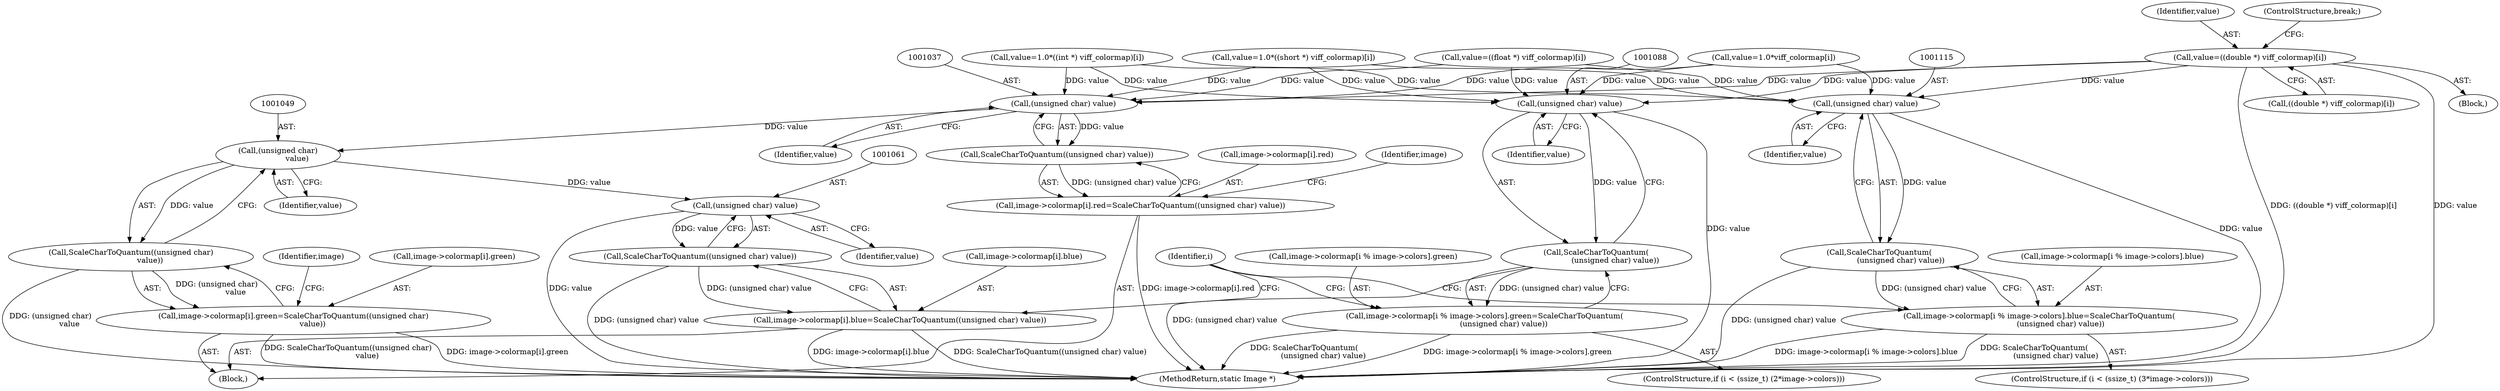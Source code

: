 digraph "0_ImageMagick_ca0c886abd6d3ef335eb74150cd23b89ebd17135@array" {
"1001001" [label="(Call,value=((double *) viff_colormap)[i])"];
"1001036" [label="(Call,(unsigned char) value)"];
"1001035" [label="(Call,ScaleCharToQuantum((unsigned char) value))"];
"1001027" [label="(Call,image->colormap[i].red=ScaleCharToQuantum((unsigned char) value))"];
"1001048" [label="(Call,(unsigned char)\n                value)"];
"1001047" [label="(Call,ScaleCharToQuantum((unsigned char)\n                value))"];
"1001039" [label="(Call,image->colormap[i].green=ScaleCharToQuantum((unsigned char)\n                value))"];
"1001060" [label="(Call,(unsigned char) value)"];
"1001059" [label="(Call,ScaleCharToQuantum((unsigned char) value))"];
"1001051" [label="(Call,image->colormap[i].blue=ScaleCharToQuantum((unsigned char) value))"];
"1001087" [label="(Call,(unsigned char) value)"];
"1001086" [label="(Call,ScaleCharToQuantum(\n                (unsigned char) value))"];
"1001074" [label="(Call,image->colormap[i % image->colors].green=ScaleCharToQuantum(\n                (unsigned char) value))"];
"1001114" [label="(Call,(unsigned char) value)"];
"1001113" [label="(Call,ScaleCharToQuantum(\n                  (unsigned char) value))"];
"1001101" [label="(Call,image->colormap[i % image->colors].blue=ScaleCharToQuantum(\n                  (unsigned char) value))"];
"1001027" [label="(Call,image->colormap[i].red=ScaleCharToQuantum((unsigned char) value))"];
"1001040" [label="(Call,image->colormap[i].green)"];
"1001064" [label="(ControlStructure,if (i < (ssize_t) (2*image->colors)))"];
"1001062" [label="(Identifier,value)"];
"1001052" [label="(Call,image->colormap[i].blue)"];
"1001035" [label="(Call,ScaleCharToQuantum((unsigned char) value))"];
"1001055" [label="(Identifier,image)"];
"1001086" [label="(Call,ScaleCharToQuantum(\n                (unsigned char) value))"];
"1001102" [label="(Call,image->colormap[i % image->colors].blue)"];
"1001028" [label="(Call,image->colormap[i].red)"];
"1001026" [label="(Block,)"];
"1001039" [label="(Call,image->colormap[i].green=ScaleCharToQuantum((unsigned char)\n                value))"];
"1000960" [label="(Identifier,i)"];
"1001050" [label="(Identifier,value)"];
"1001059" [label="(Call,ScaleCharToQuantum((unsigned char) value))"];
"1001075" [label="(Call,image->colormap[i % image->colors].green)"];
"1001002" [label="(Identifier,value)"];
"1001036" [label="(Call,(unsigned char) value)"];
"1002330" [label="(MethodReturn,static Image *)"];
"1001060" [label="(Call,(unsigned char) value)"];
"1001101" [label="(Call,image->colormap[i % image->colors].blue=ScaleCharToQuantum(\n                  (unsigned char) value))"];
"1001038" [label="(Identifier,value)"];
"1001047" [label="(Call,ScaleCharToQuantum((unsigned char)\n                value))"];
"1001051" [label="(Call,image->colormap[i].blue=ScaleCharToQuantum((unsigned char) value))"];
"1001113" [label="(Call,ScaleCharToQuantum(\n                  (unsigned char) value))"];
"1001001" [label="(Call,value=((double *) viff_colormap)[i])"];
"1001043" [label="(Identifier,image)"];
"1000968" [label="(Block,)"];
"1000981" [label="(Call,value=1.0*((int *) viff_colormap)[i])"];
"1001091" [label="(ControlStructure,if (i < (ssize_t) (3*image->colors)))"];
"1000970" [label="(Call,value=1.0*((short *) viff_colormap)[i])"];
"1001114" [label="(Call,(unsigned char) value)"];
"1001048" [label="(Call,(unsigned char)\n                value)"];
"1001010" [label="(Call,value=1.0*viff_colormap[i])"];
"1001008" [label="(ControlStructure,break;)"];
"1001087" [label="(Call,(unsigned char) value)"];
"1001003" [label="(Call,((double *) viff_colormap)[i])"];
"1000992" [label="(Call,value=((float *) viff_colormap)[i])"];
"1001089" [label="(Identifier,value)"];
"1001116" [label="(Identifier,value)"];
"1001074" [label="(Call,image->colormap[i % image->colors].green=ScaleCharToQuantum(\n                (unsigned char) value))"];
"1001001" -> "1000968"  [label="AST: "];
"1001001" -> "1001003"  [label="CFG: "];
"1001002" -> "1001001"  [label="AST: "];
"1001003" -> "1001001"  [label="AST: "];
"1001008" -> "1001001"  [label="CFG: "];
"1001001" -> "1002330"  [label="DDG: ((double *) viff_colormap)[i]"];
"1001001" -> "1002330"  [label="DDG: value"];
"1001001" -> "1001036"  [label="DDG: value"];
"1001001" -> "1001087"  [label="DDG: value"];
"1001001" -> "1001114"  [label="DDG: value"];
"1001036" -> "1001035"  [label="AST: "];
"1001036" -> "1001038"  [label="CFG: "];
"1001037" -> "1001036"  [label="AST: "];
"1001038" -> "1001036"  [label="AST: "];
"1001035" -> "1001036"  [label="CFG: "];
"1001036" -> "1001035"  [label="DDG: value"];
"1000992" -> "1001036"  [label="DDG: value"];
"1000981" -> "1001036"  [label="DDG: value"];
"1000970" -> "1001036"  [label="DDG: value"];
"1001010" -> "1001036"  [label="DDG: value"];
"1001036" -> "1001048"  [label="DDG: value"];
"1001035" -> "1001027"  [label="AST: "];
"1001027" -> "1001035"  [label="CFG: "];
"1001035" -> "1001027"  [label="DDG: (unsigned char) value"];
"1001027" -> "1001026"  [label="AST: "];
"1001028" -> "1001027"  [label="AST: "];
"1001043" -> "1001027"  [label="CFG: "];
"1001027" -> "1002330"  [label="DDG: image->colormap[i].red"];
"1001048" -> "1001047"  [label="AST: "];
"1001048" -> "1001050"  [label="CFG: "];
"1001049" -> "1001048"  [label="AST: "];
"1001050" -> "1001048"  [label="AST: "];
"1001047" -> "1001048"  [label="CFG: "];
"1001048" -> "1001047"  [label="DDG: value"];
"1001048" -> "1001060"  [label="DDG: value"];
"1001047" -> "1001039"  [label="AST: "];
"1001039" -> "1001047"  [label="CFG: "];
"1001047" -> "1002330"  [label="DDG: (unsigned char)\n                value"];
"1001047" -> "1001039"  [label="DDG: (unsigned char)\n                value"];
"1001039" -> "1001026"  [label="AST: "];
"1001040" -> "1001039"  [label="AST: "];
"1001055" -> "1001039"  [label="CFG: "];
"1001039" -> "1002330"  [label="DDG: image->colormap[i].green"];
"1001039" -> "1002330"  [label="DDG: ScaleCharToQuantum((unsigned char)\n                value)"];
"1001060" -> "1001059"  [label="AST: "];
"1001060" -> "1001062"  [label="CFG: "];
"1001061" -> "1001060"  [label="AST: "];
"1001062" -> "1001060"  [label="AST: "];
"1001059" -> "1001060"  [label="CFG: "];
"1001060" -> "1002330"  [label="DDG: value"];
"1001060" -> "1001059"  [label="DDG: value"];
"1001059" -> "1001051"  [label="AST: "];
"1001051" -> "1001059"  [label="CFG: "];
"1001059" -> "1002330"  [label="DDG: (unsigned char) value"];
"1001059" -> "1001051"  [label="DDG: (unsigned char) value"];
"1001051" -> "1001026"  [label="AST: "];
"1001052" -> "1001051"  [label="AST: "];
"1000960" -> "1001051"  [label="CFG: "];
"1001051" -> "1002330"  [label="DDG: ScaleCharToQuantum((unsigned char) value)"];
"1001051" -> "1002330"  [label="DDG: image->colormap[i].blue"];
"1001087" -> "1001086"  [label="AST: "];
"1001087" -> "1001089"  [label="CFG: "];
"1001088" -> "1001087"  [label="AST: "];
"1001089" -> "1001087"  [label="AST: "];
"1001086" -> "1001087"  [label="CFG: "];
"1001087" -> "1002330"  [label="DDG: value"];
"1001087" -> "1001086"  [label="DDG: value"];
"1000992" -> "1001087"  [label="DDG: value"];
"1000981" -> "1001087"  [label="DDG: value"];
"1000970" -> "1001087"  [label="DDG: value"];
"1001010" -> "1001087"  [label="DDG: value"];
"1001086" -> "1001074"  [label="AST: "];
"1001074" -> "1001086"  [label="CFG: "];
"1001086" -> "1002330"  [label="DDG: (unsigned char) value"];
"1001086" -> "1001074"  [label="DDG: (unsigned char) value"];
"1001074" -> "1001064"  [label="AST: "];
"1001075" -> "1001074"  [label="AST: "];
"1000960" -> "1001074"  [label="CFG: "];
"1001074" -> "1002330"  [label="DDG: image->colormap[i % image->colors].green"];
"1001074" -> "1002330"  [label="DDG: ScaleCharToQuantum(\n                (unsigned char) value)"];
"1001114" -> "1001113"  [label="AST: "];
"1001114" -> "1001116"  [label="CFG: "];
"1001115" -> "1001114"  [label="AST: "];
"1001116" -> "1001114"  [label="AST: "];
"1001113" -> "1001114"  [label="CFG: "];
"1001114" -> "1002330"  [label="DDG: value"];
"1001114" -> "1001113"  [label="DDG: value"];
"1000992" -> "1001114"  [label="DDG: value"];
"1000981" -> "1001114"  [label="DDG: value"];
"1000970" -> "1001114"  [label="DDG: value"];
"1001010" -> "1001114"  [label="DDG: value"];
"1001113" -> "1001101"  [label="AST: "];
"1001101" -> "1001113"  [label="CFG: "];
"1001113" -> "1002330"  [label="DDG: (unsigned char) value"];
"1001113" -> "1001101"  [label="DDG: (unsigned char) value"];
"1001101" -> "1001091"  [label="AST: "];
"1001102" -> "1001101"  [label="AST: "];
"1000960" -> "1001101"  [label="CFG: "];
"1001101" -> "1002330"  [label="DDG: ScaleCharToQuantum(\n                  (unsigned char) value)"];
"1001101" -> "1002330"  [label="DDG: image->colormap[i % image->colors].blue"];
}
